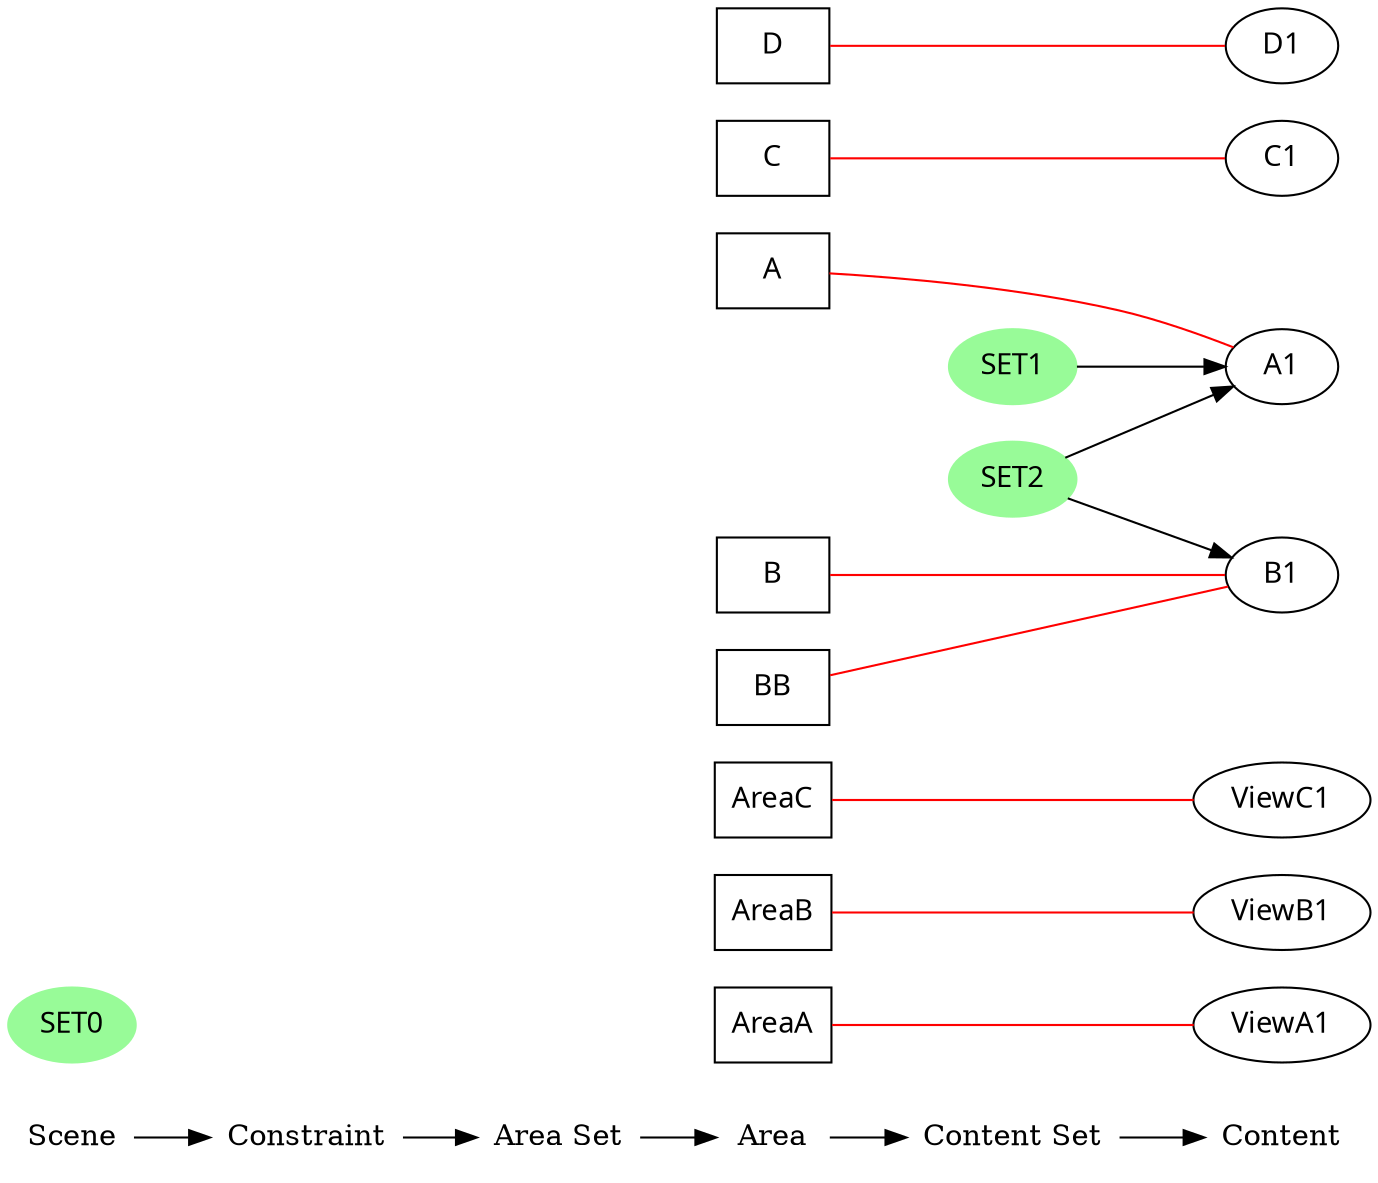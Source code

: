 digraph rule_objects_graph {
	rankdir = LR;
	charset="utf-8";
	clusterrank = global;
	
	node [shape = plaintext];
	Scene -> Constraint -> "Area Set" -> Area -> "Content Set" -> Content; 
	{ rank = same;
		node [shape = box];
		{
			Area;
			e1 [label="AreaA", fontname="Meiryo UI"];
			e2 [label="AreaB", fontname="Meiryo UI"];
			e3 [label="AreaC", fontname="Meiryo UI"];

			e4 [label="A", fontname="Meiryo UI"];
			e5 [label="B", fontname="Meiryo UI"];
			e6 [label="BB", fontname="Meiryo UI"];
			e7 [label="C", fontname="Meiryo UI"];
			e8 [label="D", fontname="Meiryo UI"];
		}
	}
	
	{ rank = same;
		node [shape = ellipse];
		{
			Content;
			e9 [label="ViewA1", fontname="Meiryo UI"];
			e10 [label="ViewB1", fontname="Meiryo UI"];
			e11 [label="ViewC1", fontname="Meiryo UI"];

			e12 [label="A1", fontname="Meiryo UI"];
			e13 [label="B1", fontname="Meiryo UI"];
			e14 [label="C1", fontname="Meiryo UI"];
			e15 [label="D1", fontname="Meiryo UI"];

		}
	}
	
	{
		subgraph subareaset {
			"Area Set";
			node [shape = box, style = filled, color = lightpink];


		}
	}


	
	{
		subgraph subcontentset {
			"Content Set";
			node [shape = ellipse, style = filled, color = palegreen];

			e16 [label="SET0", fontname="Meiryo UI"];
			e17 [label="SET1", fontname="Meiryo UI"];
			e18 [label="SET2", fontname="Meiryo UI"];

		}
	}

	e17 -> e12;
	e18 -> e12;
	e18 -> e13;


	e1 -> e9 [dir=none, color=red];
	e2 -> e10 [dir=none, color=red];
	e3 -> e11 [dir=none, color=red];
	

	

	e4 -> e12 [dir=none, color=red];
	e5 -> e13 [dir=none, color=red];
	e6 -> e13 [dir=none, color=red];
	e7 -> e14 [dir=none, color=red];
	e8 -> e15 [dir=none, color=red];
	

	

	subgraph scene { rank = same;
		node [shape = circle, style = filled, color = lightblue];
		{
			"Scene";

		}
	}

	{ rank = same;
		node [shape = note, style = filled, color = lightgrey];
		{
			"Constraint";
		}
	}
	
	{ rank = same;
		node [shape = note, style = filled, color = lavenderblush2];
		{
			"Constraint";
		}
	}

	{ rank = same;
		node [shape = note, style = filled, color = lightpink2];
		{
			"Constraint";
		}
	}

	

	

	
}

